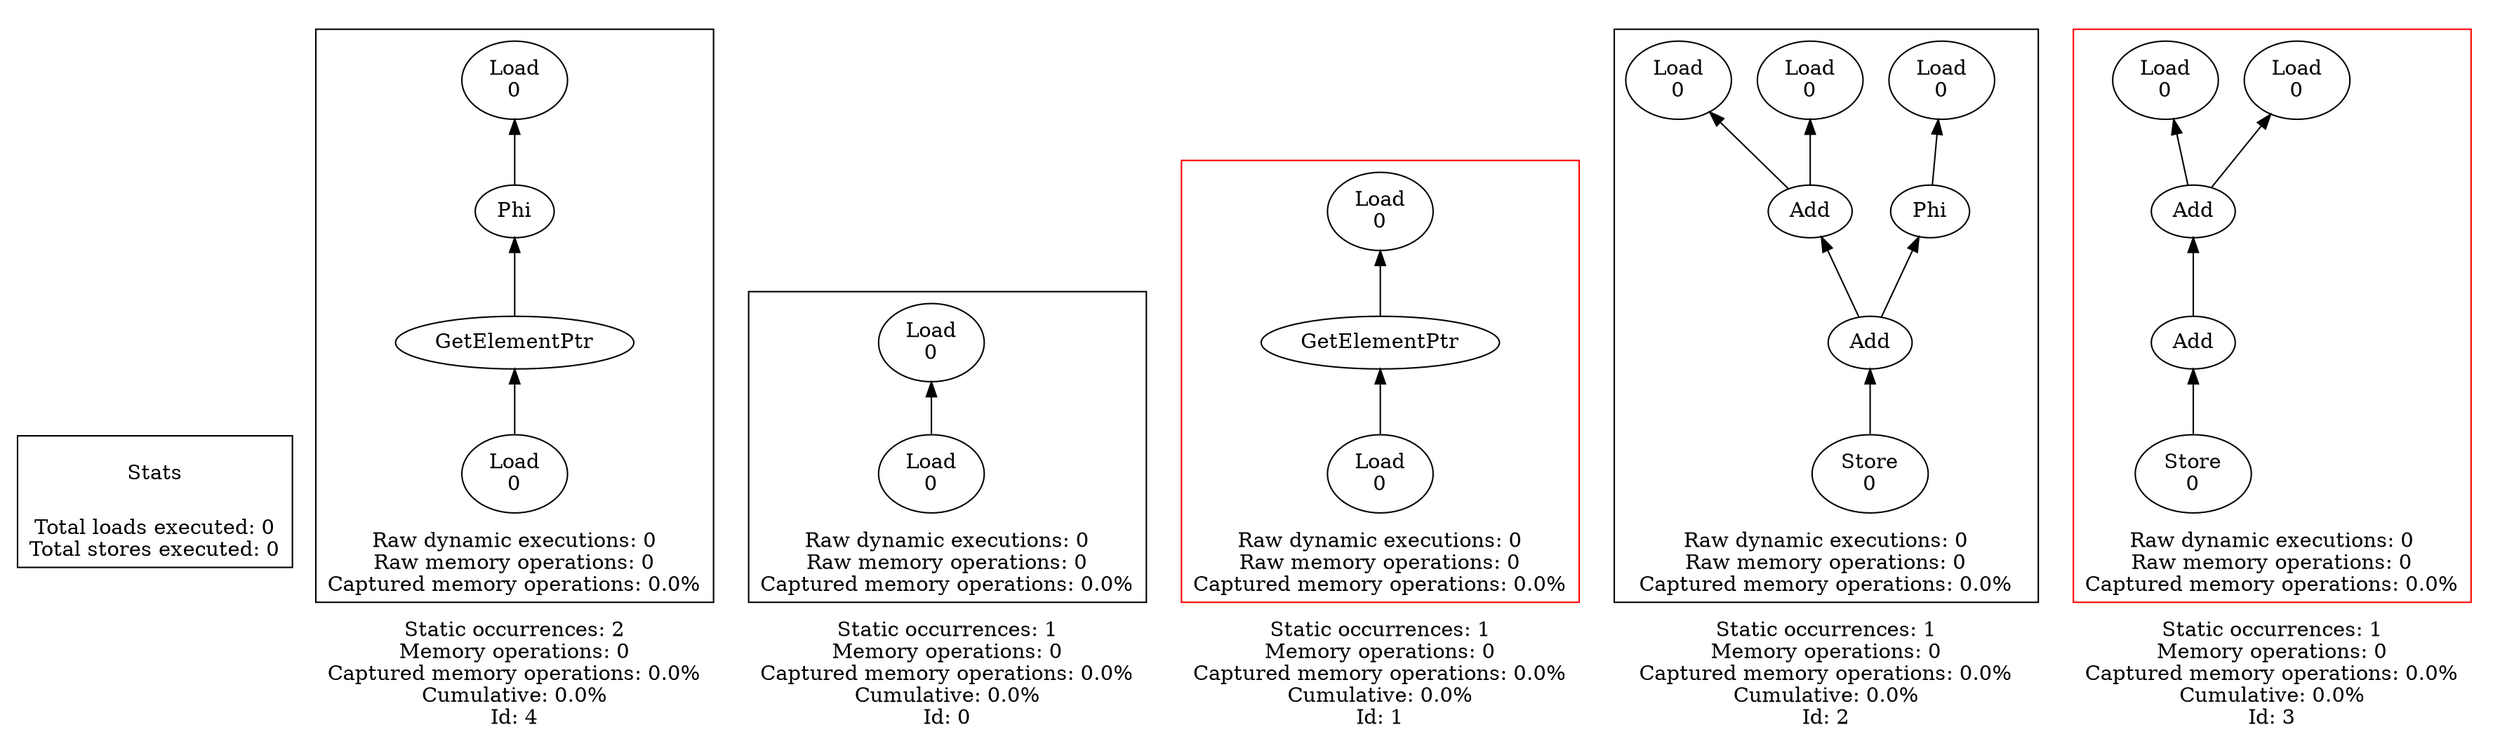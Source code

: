 strict digraph {
rankdir=BT
subgraph {
Stats [shape=plaintext]
cluster=true
label="Total loads executed: 0\nTotal stores executed: 0"
}
subgraph {
subgraph {
{
rank=max
"4_0" [shape=point style=invis]
}
"4_0_6" [label="GetElementPtr"]
"4_0_5" [label="Phi"]
"4_0_6" -> "4_0_5"
"4_0_15" [label="Load\n0"]
"4_0_5" -> "4_0_15"
{
rank=min
"4_0_7" [label="Load\n0"]
}
"4_0_7" -> "4_0_6"
cluster=true
label="Raw dynamic executions: 0\nRaw memory operations: 0\nCaptured memory operations: 0.0%"
}
cluster=true
penwidth=0
label="Static occurrences: 2\nMemory operations: 0\nCaptured memory operations: 0.0%\nCumulative: 0.0%\nId: 4"
}
subgraph {
subgraph {
{
rank=max
"0_0" [shape=point style=invis]
}
{
rank=min
"0_0_8" [label="Load\n0"]
}
"0_0_7" [label="Load\n0"]
"0_0_8" -> "0_0_7"
cluster=true
label="Raw dynamic executions: 0\nRaw memory operations: 0\nCaptured memory operations: 0.0%"
}
cluster=true
penwidth=0
label="Static occurrences: 1\nMemory operations: 0\nCaptured memory operations: 0.0%\nCumulative: 0.0%\nId: 0"
}
subgraph {
subgraph {
{
rank=max
"1_0" [shape=point style=invis]
}
"1_0_9" [label="GetElementPtr"]
"1_0_7" [label="Load\n0"]
"1_0_9" -> "1_0_7"
{
rank=min
"1_0_10" [label="Load\n0"]
}
"1_0_10" -> "1_0_9"
cluster=true
label="Raw dynamic executions: 0\nRaw memory operations: 0\nCaptured memory operations: 0.0%"
color=red
}
cluster=true
penwidth=0
label="Static occurrences: 1\nMemory operations: 0\nCaptured memory operations: 0.0%\nCumulative: 0.0%\nId: 1"
}
subgraph {
subgraph {
{
rank=max
"2_0" [shape=point style=invis]
}
{
rank=min
"2_0_13" [label="Store\n0"]
}
"2_0_12" [label="Add"]
"2_0_13" -> "2_0_12"
"2_0_11" [label="Add"]
"2_0_8" [label="Load\n0"]
"2_0_11" -> "2_0_8"
"2_0_10" [label="Load\n0"]
"2_0_11" -> "2_0_10"
"2_0_4" [label="Phi"]
"2_0_2" [label="Load\n0"]
"2_0_4" -> "2_0_2"
"2_0_12" -> "2_0_11"
"2_0_12" -> "2_0_4"
cluster=true
label="Raw dynamic executions: 0\nRaw memory operations: 0\nCaptured memory operations: 0.0%"
}
cluster=true
penwidth=0
label="Static occurrences: 1\nMemory operations: 0\nCaptured memory operations: 0.0%\nCumulative: 0.0%\nId: 2"
}
subgraph {
subgraph {
{
rank=max
"3_0" [shape=point style=invis]
}
"3_0_11" [label="Add"]
"3_0_8" [label="Load\n0"]
"3_0_11" -> "3_0_8"
{
rank=min
"3_0_13" [label="Store\n0"]
}
"3_0_12" [label="Add"]
"3_0_13" -> "3_0_12"
"3_0_10" [label="Load\n0"]
"3_0_11" -> "3_0_10"
"3_0_12" -> "3_0_11"
cluster=true
label="Raw dynamic executions: 0\nRaw memory operations: 0\nCaptured memory operations: 0.0%"
color=red
}
cluster=true
penwidth=0
label="Static occurrences: 1\nMemory operations: 0\nCaptured memory operations: 0.0%\nCumulative: 0.0%\nId: 3"
}
}
